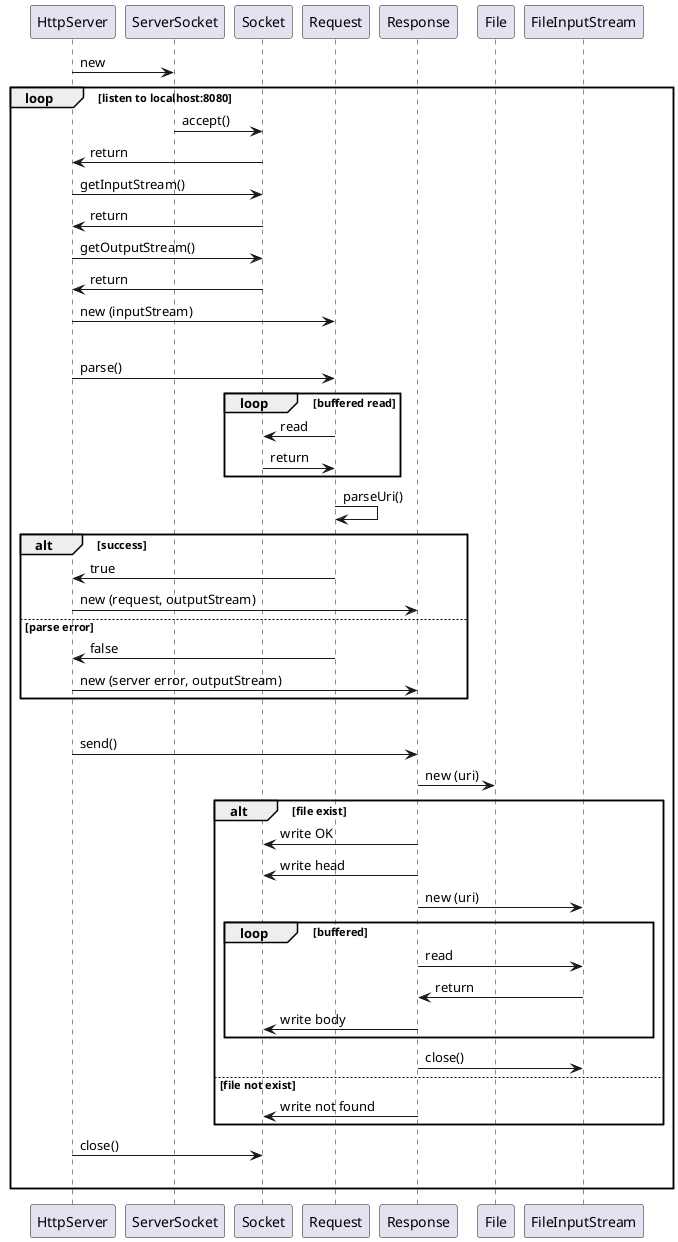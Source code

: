 @startuml static-server-sequml
HttpServer -> ServerSocket : new
    loop listen to localhost:8080
        ServerSocket -> Socket : accept()
        HttpServer <- Socket : return
        HttpServer -> Socket : getInputStream()
        HttpServer <- Socket : return
        HttpServer -> Socket : getOutputStream()
        HttpServer <- Socket : return
        HttpServer -> Request : new (inputStream)
        |||
        HttpServer -> Request : parse()
        loop buffered read
            Socket <- Request : read
            Socket -> Request : return
        end
        Request -> Request : parseUri()
        alt success
            HttpServer <- Request : true
            HttpServer -> Response : new (request, outputStream)
        else parse error
            HttpServer <- Request : false
            HttpServer -> Response : new (server error, outputStream)
        end
        |||
        HttpServer -> Response : send()
        Response -> File : new (uri)
        alt file exist
            Response -> Socket : write OK
            Response -> Socket : write head
            Response -> FileInputStream : new (uri)
            loop buffered
                Response -> FileInputStream : read
                Response <- FileInputStream : return
                Response -> Socket : write body
            end
            Response -> FileInputStream : close()

        else file not exist
            Response -> Socket : write not found
        end
        HttpServer -> Socket : close()
        |||
    end

@enduml
